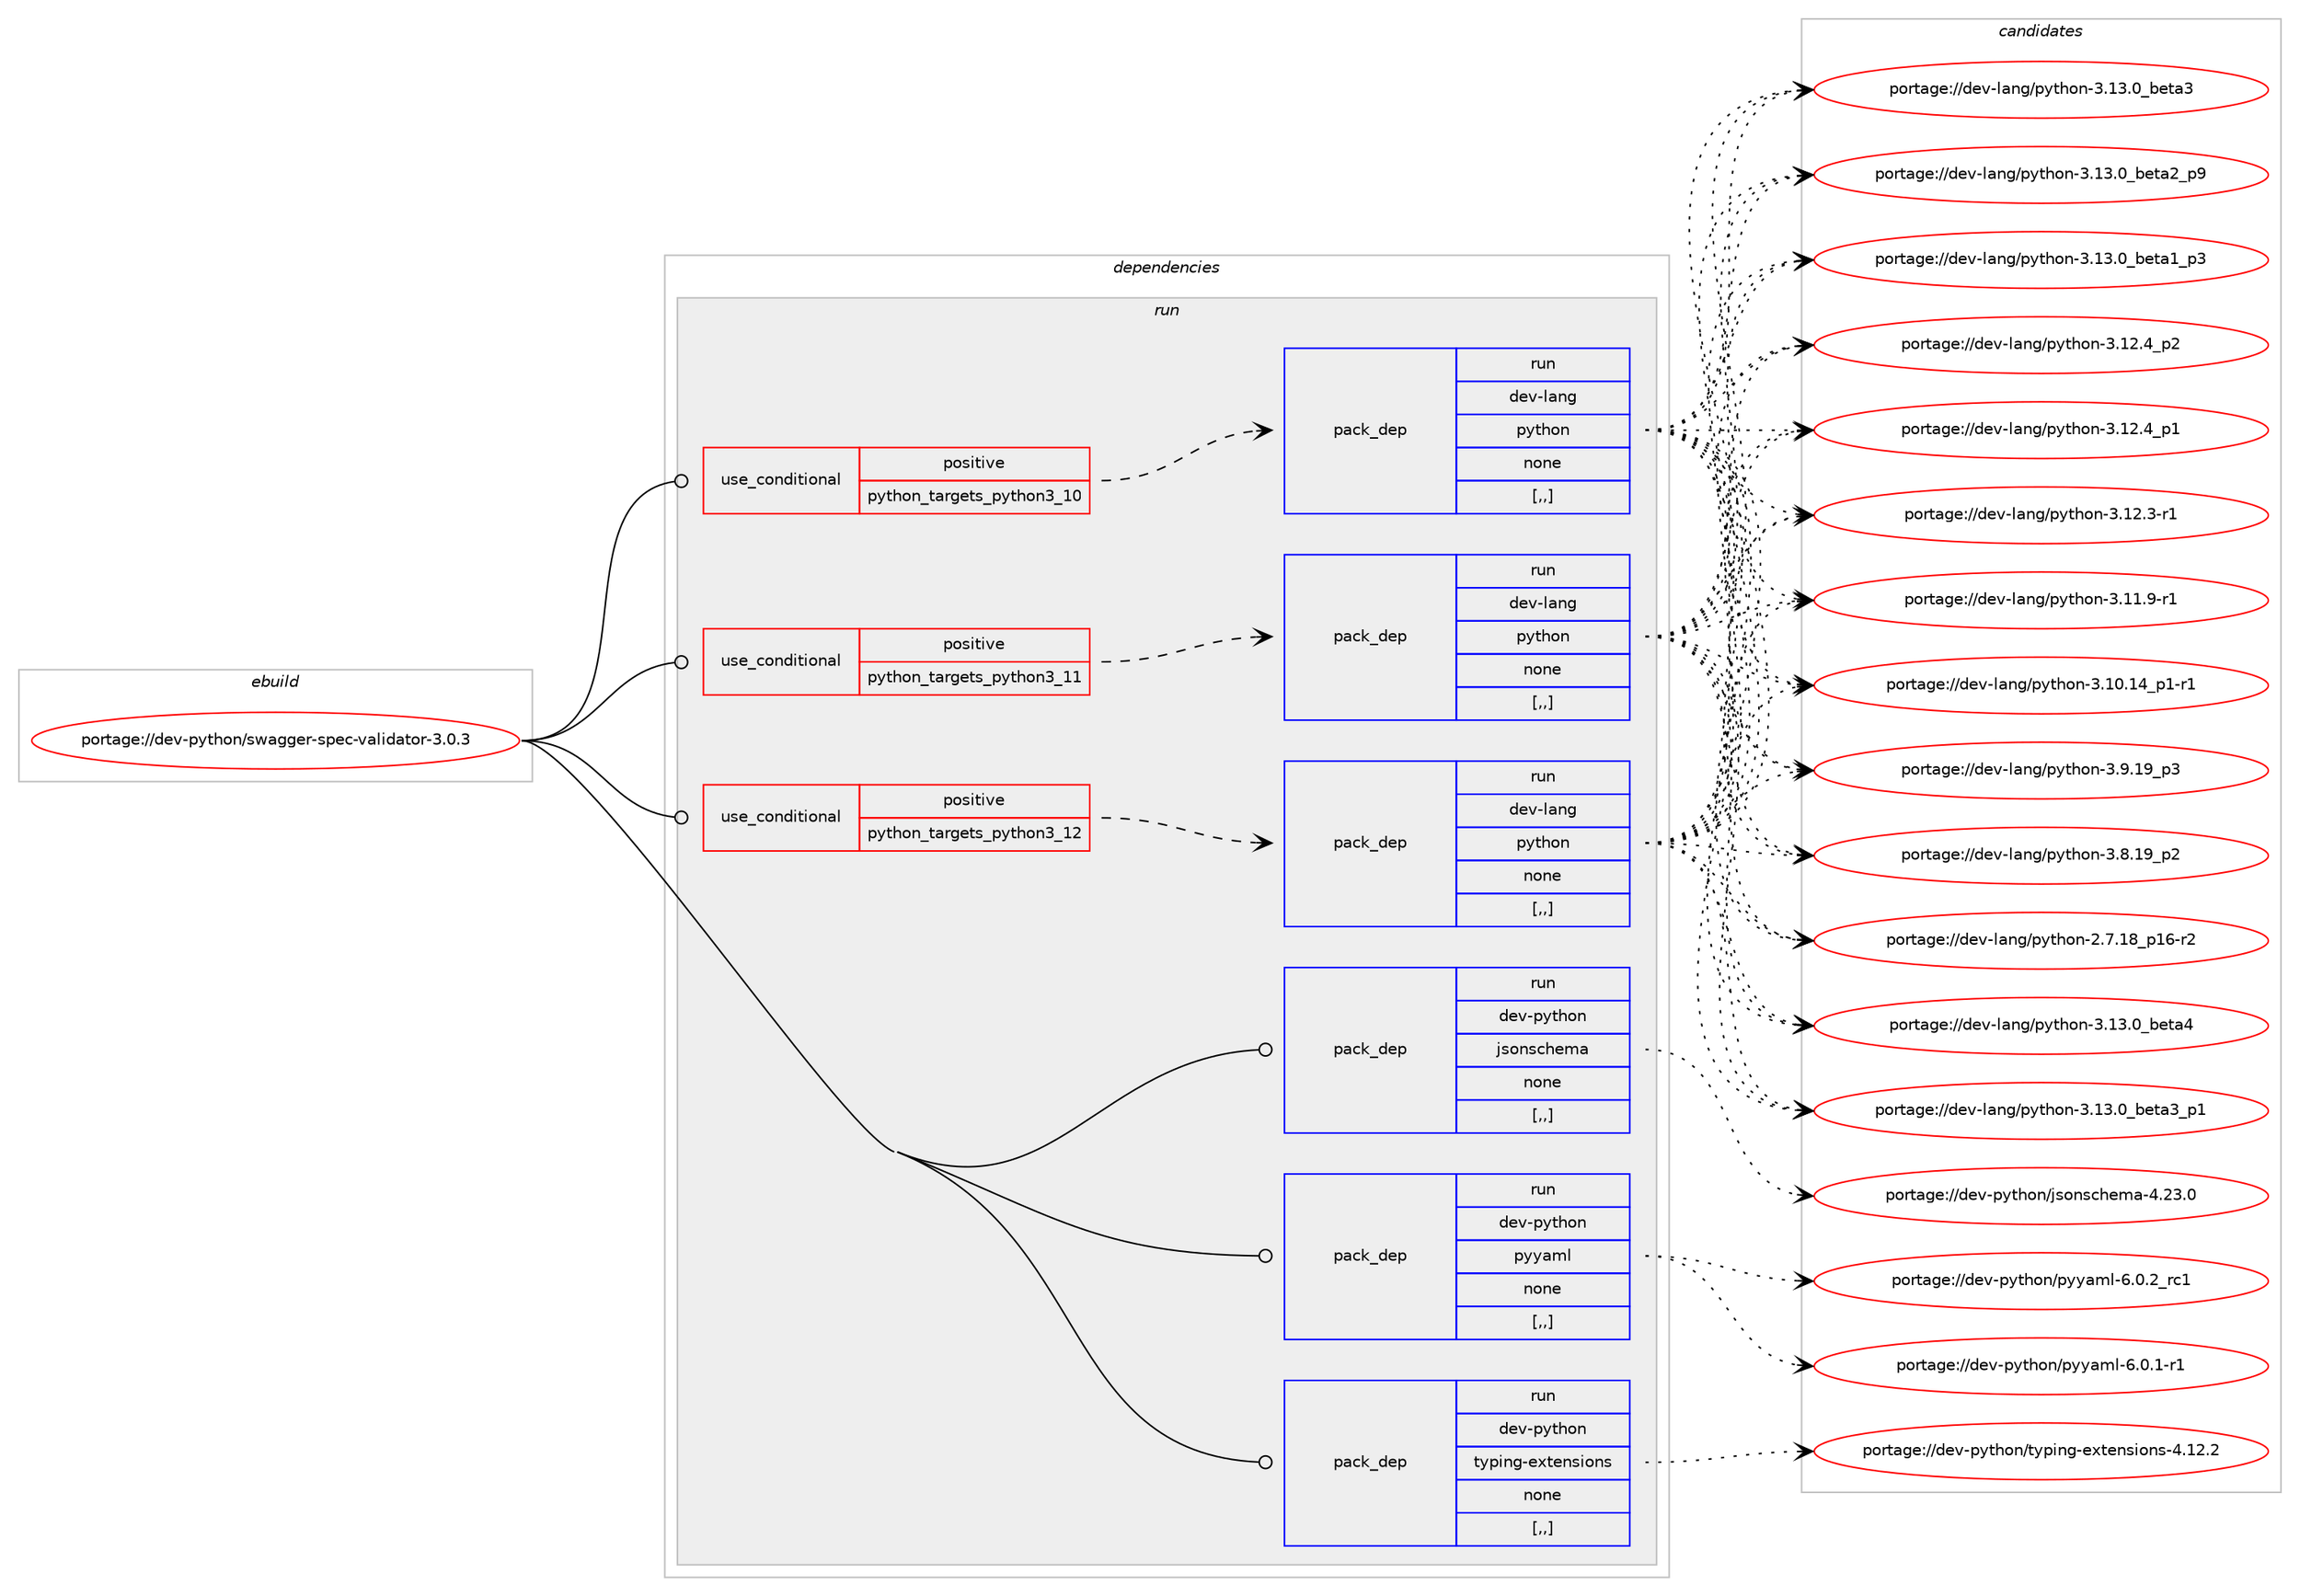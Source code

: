 digraph prolog {

# *************
# Graph options
# *************

newrank=true;
concentrate=true;
compound=true;
graph [rankdir=LR,fontname=Helvetica,fontsize=10,ranksep=1.5];#, ranksep=2.5, nodesep=0.2];
edge  [arrowhead=vee];
node  [fontname=Helvetica,fontsize=10];

# **********
# The ebuild
# **********

subgraph cluster_leftcol {
color=gray;
label=<<i>ebuild</i>>;
id [label="portage://dev-python/swagger-spec-validator-3.0.3", color=red, width=4, href="../dev-python/swagger-spec-validator-3.0.3.svg"];
}

# ****************
# The dependencies
# ****************

subgraph cluster_midcol {
color=gray;
label=<<i>dependencies</i>>;
subgraph cluster_compile {
fillcolor="#eeeeee";
style=filled;
label=<<i>compile</i>>;
}
subgraph cluster_compileandrun {
fillcolor="#eeeeee";
style=filled;
label=<<i>compile and run</i>>;
}
subgraph cluster_run {
fillcolor="#eeeeee";
style=filled;
label=<<i>run</i>>;
subgraph cond40308 {
dependency165356 [label=<<TABLE BORDER="0" CELLBORDER="1" CELLSPACING="0" CELLPADDING="4"><TR><TD ROWSPAN="3" CELLPADDING="10">use_conditional</TD></TR><TR><TD>positive</TD></TR><TR><TD>python_targets_python3_10</TD></TR></TABLE>>, shape=none, color=red];
subgraph pack123776 {
dependency165357 [label=<<TABLE BORDER="0" CELLBORDER="1" CELLSPACING="0" CELLPADDING="4" WIDTH="220"><TR><TD ROWSPAN="6" CELLPADDING="30">pack_dep</TD></TR><TR><TD WIDTH="110">run</TD></TR><TR><TD>dev-lang</TD></TR><TR><TD>python</TD></TR><TR><TD>none</TD></TR><TR><TD>[,,]</TD></TR></TABLE>>, shape=none, color=blue];
}
dependency165356:e -> dependency165357:w [weight=20,style="dashed",arrowhead="vee"];
}
id:e -> dependency165356:w [weight=20,style="solid",arrowhead="odot"];
subgraph cond40309 {
dependency165358 [label=<<TABLE BORDER="0" CELLBORDER="1" CELLSPACING="0" CELLPADDING="4"><TR><TD ROWSPAN="3" CELLPADDING="10">use_conditional</TD></TR><TR><TD>positive</TD></TR><TR><TD>python_targets_python3_11</TD></TR></TABLE>>, shape=none, color=red];
subgraph pack123777 {
dependency165359 [label=<<TABLE BORDER="0" CELLBORDER="1" CELLSPACING="0" CELLPADDING="4" WIDTH="220"><TR><TD ROWSPAN="6" CELLPADDING="30">pack_dep</TD></TR><TR><TD WIDTH="110">run</TD></TR><TR><TD>dev-lang</TD></TR><TR><TD>python</TD></TR><TR><TD>none</TD></TR><TR><TD>[,,]</TD></TR></TABLE>>, shape=none, color=blue];
}
dependency165358:e -> dependency165359:w [weight=20,style="dashed",arrowhead="vee"];
}
id:e -> dependency165358:w [weight=20,style="solid",arrowhead="odot"];
subgraph cond40310 {
dependency165360 [label=<<TABLE BORDER="0" CELLBORDER="1" CELLSPACING="0" CELLPADDING="4"><TR><TD ROWSPAN="3" CELLPADDING="10">use_conditional</TD></TR><TR><TD>positive</TD></TR><TR><TD>python_targets_python3_12</TD></TR></TABLE>>, shape=none, color=red];
subgraph pack123778 {
dependency165361 [label=<<TABLE BORDER="0" CELLBORDER="1" CELLSPACING="0" CELLPADDING="4" WIDTH="220"><TR><TD ROWSPAN="6" CELLPADDING="30">pack_dep</TD></TR><TR><TD WIDTH="110">run</TD></TR><TR><TD>dev-lang</TD></TR><TR><TD>python</TD></TR><TR><TD>none</TD></TR><TR><TD>[,,]</TD></TR></TABLE>>, shape=none, color=blue];
}
dependency165360:e -> dependency165361:w [weight=20,style="dashed",arrowhead="vee"];
}
id:e -> dependency165360:w [weight=20,style="solid",arrowhead="odot"];
subgraph pack123779 {
dependency165362 [label=<<TABLE BORDER="0" CELLBORDER="1" CELLSPACING="0" CELLPADDING="4" WIDTH="220"><TR><TD ROWSPAN="6" CELLPADDING="30">pack_dep</TD></TR><TR><TD WIDTH="110">run</TD></TR><TR><TD>dev-python</TD></TR><TR><TD>jsonschema</TD></TR><TR><TD>none</TD></TR><TR><TD>[,,]</TD></TR></TABLE>>, shape=none, color=blue];
}
id:e -> dependency165362:w [weight=20,style="solid",arrowhead="odot"];
subgraph pack123780 {
dependency165363 [label=<<TABLE BORDER="0" CELLBORDER="1" CELLSPACING="0" CELLPADDING="4" WIDTH="220"><TR><TD ROWSPAN="6" CELLPADDING="30">pack_dep</TD></TR><TR><TD WIDTH="110">run</TD></TR><TR><TD>dev-python</TD></TR><TR><TD>pyyaml</TD></TR><TR><TD>none</TD></TR><TR><TD>[,,]</TD></TR></TABLE>>, shape=none, color=blue];
}
id:e -> dependency165363:w [weight=20,style="solid",arrowhead="odot"];
subgraph pack123781 {
dependency165364 [label=<<TABLE BORDER="0" CELLBORDER="1" CELLSPACING="0" CELLPADDING="4" WIDTH="220"><TR><TD ROWSPAN="6" CELLPADDING="30">pack_dep</TD></TR><TR><TD WIDTH="110">run</TD></TR><TR><TD>dev-python</TD></TR><TR><TD>typing-extensions</TD></TR><TR><TD>none</TD></TR><TR><TD>[,,]</TD></TR></TABLE>>, shape=none, color=blue];
}
id:e -> dependency165364:w [weight=20,style="solid",arrowhead="odot"];
}
}

# **************
# The candidates
# **************

subgraph cluster_choices {
rank=same;
color=gray;
label=<<i>candidates</i>>;

subgraph choice123776 {
color=black;
nodesep=1;
choice1001011184510897110103471121211161041111104551464951464895981011169752 [label="portage://dev-lang/python-3.13.0_beta4", color=red, width=4,href="../dev-lang/python-3.13.0_beta4.svg"];
choice10010111845108971101034711212111610411111045514649514648959810111697519511249 [label="portage://dev-lang/python-3.13.0_beta3_p1", color=red, width=4,href="../dev-lang/python-3.13.0_beta3_p1.svg"];
choice1001011184510897110103471121211161041111104551464951464895981011169751 [label="portage://dev-lang/python-3.13.0_beta3", color=red, width=4,href="../dev-lang/python-3.13.0_beta3.svg"];
choice10010111845108971101034711212111610411111045514649514648959810111697509511257 [label="portage://dev-lang/python-3.13.0_beta2_p9", color=red, width=4,href="../dev-lang/python-3.13.0_beta2_p9.svg"];
choice10010111845108971101034711212111610411111045514649514648959810111697499511251 [label="portage://dev-lang/python-3.13.0_beta1_p3", color=red, width=4,href="../dev-lang/python-3.13.0_beta1_p3.svg"];
choice100101118451089711010347112121116104111110455146495046529511250 [label="portage://dev-lang/python-3.12.4_p2", color=red, width=4,href="../dev-lang/python-3.12.4_p2.svg"];
choice100101118451089711010347112121116104111110455146495046529511249 [label="portage://dev-lang/python-3.12.4_p1", color=red, width=4,href="../dev-lang/python-3.12.4_p1.svg"];
choice100101118451089711010347112121116104111110455146495046514511449 [label="portage://dev-lang/python-3.12.3-r1", color=red, width=4,href="../dev-lang/python-3.12.3-r1.svg"];
choice100101118451089711010347112121116104111110455146494946574511449 [label="portage://dev-lang/python-3.11.9-r1", color=red, width=4,href="../dev-lang/python-3.11.9-r1.svg"];
choice100101118451089711010347112121116104111110455146494846495295112494511449 [label="portage://dev-lang/python-3.10.14_p1-r1", color=red, width=4,href="../dev-lang/python-3.10.14_p1-r1.svg"];
choice100101118451089711010347112121116104111110455146574649579511251 [label="portage://dev-lang/python-3.9.19_p3", color=red, width=4,href="../dev-lang/python-3.9.19_p3.svg"];
choice100101118451089711010347112121116104111110455146564649579511250 [label="portage://dev-lang/python-3.8.19_p2", color=red, width=4,href="../dev-lang/python-3.8.19_p2.svg"];
choice100101118451089711010347112121116104111110455046554649569511249544511450 [label="portage://dev-lang/python-2.7.18_p16-r2", color=red, width=4,href="../dev-lang/python-2.7.18_p16-r2.svg"];
dependency165357:e -> choice1001011184510897110103471121211161041111104551464951464895981011169752:w [style=dotted,weight="100"];
dependency165357:e -> choice10010111845108971101034711212111610411111045514649514648959810111697519511249:w [style=dotted,weight="100"];
dependency165357:e -> choice1001011184510897110103471121211161041111104551464951464895981011169751:w [style=dotted,weight="100"];
dependency165357:e -> choice10010111845108971101034711212111610411111045514649514648959810111697509511257:w [style=dotted,weight="100"];
dependency165357:e -> choice10010111845108971101034711212111610411111045514649514648959810111697499511251:w [style=dotted,weight="100"];
dependency165357:e -> choice100101118451089711010347112121116104111110455146495046529511250:w [style=dotted,weight="100"];
dependency165357:e -> choice100101118451089711010347112121116104111110455146495046529511249:w [style=dotted,weight="100"];
dependency165357:e -> choice100101118451089711010347112121116104111110455146495046514511449:w [style=dotted,weight="100"];
dependency165357:e -> choice100101118451089711010347112121116104111110455146494946574511449:w [style=dotted,weight="100"];
dependency165357:e -> choice100101118451089711010347112121116104111110455146494846495295112494511449:w [style=dotted,weight="100"];
dependency165357:e -> choice100101118451089711010347112121116104111110455146574649579511251:w [style=dotted,weight="100"];
dependency165357:e -> choice100101118451089711010347112121116104111110455146564649579511250:w [style=dotted,weight="100"];
dependency165357:e -> choice100101118451089711010347112121116104111110455046554649569511249544511450:w [style=dotted,weight="100"];
}
subgraph choice123777 {
color=black;
nodesep=1;
choice1001011184510897110103471121211161041111104551464951464895981011169752 [label="portage://dev-lang/python-3.13.0_beta4", color=red, width=4,href="../dev-lang/python-3.13.0_beta4.svg"];
choice10010111845108971101034711212111610411111045514649514648959810111697519511249 [label="portage://dev-lang/python-3.13.0_beta3_p1", color=red, width=4,href="../dev-lang/python-3.13.0_beta3_p1.svg"];
choice1001011184510897110103471121211161041111104551464951464895981011169751 [label="portage://dev-lang/python-3.13.0_beta3", color=red, width=4,href="../dev-lang/python-3.13.0_beta3.svg"];
choice10010111845108971101034711212111610411111045514649514648959810111697509511257 [label="portage://dev-lang/python-3.13.0_beta2_p9", color=red, width=4,href="../dev-lang/python-3.13.0_beta2_p9.svg"];
choice10010111845108971101034711212111610411111045514649514648959810111697499511251 [label="portage://dev-lang/python-3.13.0_beta1_p3", color=red, width=4,href="../dev-lang/python-3.13.0_beta1_p3.svg"];
choice100101118451089711010347112121116104111110455146495046529511250 [label="portage://dev-lang/python-3.12.4_p2", color=red, width=4,href="../dev-lang/python-3.12.4_p2.svg"];
choice100101118451089711010347112121116104111110455146495046529511249 [label="portage://dev-lang/python-3.12.4_p1", color=red, width=4,href="../dev-lang/python-3.12.4_p1.svg"];
choice100101118451089711010347112121116104111110455146495046514511449 [label="portage://dev-lang/python-3.12.3-r1", color=red, width=4,href="../dev-lang/python-3.12.3-r1.svg"];
choice100101118451089711010347112121116104111110455146494946574511449 [label="portage://dev-lang/python-3.11.9-r1", color=red, width=4,href="../dev-lang/python-3.11.9-r1.svg"];
choice100101118451089711010347112121116104111110455146494846495295112494511449 [label="portage://dev-lang/python-3.10.14_p1-r1", color=red, width=4,href="../dev-lang/python-3.10.14_p1-r1.svg"];
choice100101118451089711010347112121116104111110455146574649579511251 [label="portage://dev-lang/python-3.9.19_p3", color=red, width=4,href="../dev-lang/python-3.9.19_p3.svg"];
choice100101118451089711010347112121116104111110455146564649579511250 [label="portage://dev-lang/python-3.8.19_p2", color=red, width=4,href="../dev-lang/python-3.8.19_p2.svg"];
choice100101118451089711010347112121116104111110455046554649569511249544511450 [label="portage://dev-lang/python-2.7.18_p16-r2", color=red, width=4,href="../dev-lang/python-2.7.18_p16-r2.svg"];
dependency165359:e -> choice1001011184510897110103471121211161041111104551464951464895981011169752:w [style=dotted,weight="100"];
dependency165359:e -> choice10010111845108971101034711212111610411111045514649514648959810111697519511249:w [style=dotted,weight="100"];
dependency165359:e -> choice1001011184510897110103471121211161041111104551464951464895981011169751:w [style=dotted,weight="100"];
dependency165359:e -> choice10010111845108971101034711212111610411111045514649514648959810111697509511257:w [style=dotted,weight="100"];
dependency165359:e -> choice10010111845108971101034711212111610411111045514649514648959810111697499511251:w [style=dotted,weight="100"];
dependency165359:e -> choice100101118451089711010347112121116104111110455146495046529511250:w [style=dotted,weight="100"];
dependency165359:e -> choice100101118451089711010347112121116104111110455146495046529511249:w [style=dotted,weight="100"];
dependency165359:e -> choice100101118451089711010347112121116104111110455146495046514511449:w [style=dotted,weight="100"];
dependency165359:e -> choice100101118451089711010347112121116104111110455146494946574511449:w [style=dotted,weight="100"];
dependency165359:e -> choice100101118451089711010347112121116104111110455146494846495295112494511449:w [style=dotted,weight="100"];
dependency165359:e -> choice100101118451089711010347112121116104111110455146574649579511251:w [style=dotted,weight="100"];
dependency165359:e -> choice100101118451089711010347112121116104111110455146564649579511250:w [style=dotted,weight="100"];
dependency165359:e -> choice100101118451089711010347112121116104111110455046554649569511249544511450:w [style=dotted,weight="100"];
}
subgraph choice123778 {
color=black;
nodesep=1;
choice1001011184510897110103471121211161041111104551464951464895981011169752 [label="portage://dev-lang/python-3.13.0_beta4", color=red, width=4,href="../dev-lang/python-3.13.0_beta4.svg"];
choice10010111845108971101034711212111610411111045514649514648959810111697519511249 [label="portage://dev-lang/python-3.13.0_beta3_p1", color=red, width=4,href="../dev-lang/python-3.13.0_beta3_p1.svg"];
choice1001011184510897110103471121211161041111104551464951464895981011169751 [label="portage://dev-lang/python-3.13.0_beta3", color=red, width=4,href="../dev-lang/python-3.13.0_beta3.svg"];
choice10010111845108971101034711212111610411111045514649514648959810111697509511257 [label="portage://dev-lang/python-3.13.0_beta2_p9", color=red, width=4,href="../dev-lang/python-3.13.0_beta2_p9.svg"];
choice10010111845108971101034711212111610411111045514649514648959810111697499511251 [label="portage://dev-lang/python-3.13.0_beta1_p3", color=red, width=4,href="../dev-lang/python-3.13.0_beta1_p3.svg"];
choice100101118451089711010347112121116104111110455146495046529511250 [label="portage://dev-lang/python-3.12.4_p2", color=red, width=4,href="../dev-lang/python-3.12.4_p2.svg"];
choice100101118451089711010347112121116104111110455146495046529511249 [label="portage://dev-lang/python-3.12.4_p1", color=red, width=4,href="../dev-lang/python-3.12.4_p1.svg"];
choice100101118451089711010347112121116104111110455146495046514511449 [label="portage://dev-lang/python-3.12.3-r1", color=red, width=4,href="../dev-lang/python-3.12.3-r1.svg"];
choice100101118451089711010347112121116104111110455146494946574511449 [label="portage://dev-lang/python-3.11.9-r1", color=red, width=4,href="../dev-lang/python-3.11.9-r1.svg"];
choice100101118451089711010347112121116104111110455146494846495295112494511449 [label="portage://dev-lang/python-3.10.14_p1-r1", color=red, width=4,href="../dev-lang/python-3.10.14_p1-r1.svg"];
choice100101118451089711010347112121116104111110455146574649579511251 [label="portage://dev-lang/python-3.9.19_p3", color=red, width=4,href="../dev-lang/python-3.9.19_p3.svg"];
choice100101118451089711010347112121116104111110455146564649579511250 [label="portage://dev-lang/python-3.8.19_p2", color=red, width=4,href="../dev-lang/python-3.8.19_p2.svg"];
choice100101118451089711010347112121116104111110455046554649569511249544511450 [label="portage://dev-lang/python-2.7.18_p16-r2", color=red, width=4,href="../dev-lang/python-2.7.18_p16-r2.svg"];
dependency165361:e -> choice1001011184510897110103471121211161041111104551464951464895981011169752:w [style=dotted,weight="100"];
dependency165361:e -> choice10010111845108971101034711212111610411111045514649514648959810111697519511249:w [style=dotted,weight="100"];
dependency165361:e -> choice1001011184510897110103471121211161041111104551464951464895981011169751:w [style=dotted,weight="100"];
dependency165361:e -> choice10010111845108971101034711212111610411111045514649514648959810111697509511257:w [style=dotted,weight="100"];
dependency165361:e -> choice10010111845108971101034711212111610411111045514649514648959810111697499511251:w [style=dotted,weight="100"];
dependency165361:e -> choice100101118451089711010347112121116104111110455146495046529511250:w [style=dotted,weight="100"];
dependency165361:e -> choice100101118451089711010347112121116104111110455146495046529511249:w [style=dotted,weight="100"];
dependency165361:e -> choice100101118451089711010347112121116104111110455146495046514511449:w [style=dotted,weight="100"];
dependency165361:e -> choice100101118451089711010347112121116104111110455146494946574511449:w [style=dotted,weight="100"];
dependency165361:e -> choice100101118451089711010347112121116104111110455146494846495295112494511449:w [style=dotted,weight="100"];
dependency165361:e -> choice100101118451089711010347112121116104111110455146574649579511251:w [style=dotted,weight="100"];
dependency165361:e -> choice100101118451089711010347112121116104111110455146564649579511250:w [style=dotted,weight="100"];
dependency165361:e -> choice100101118451089711010347112121116104111110455046554649569511249544511450:w [style=dotted,weight="100"];
}
subgraph choice123779 {
color=black;
nodesep=1;
choice1001011184511212111610411111047106115111110115991041011099745524650514648 [label="portage://dev-python/jsonschema-4.23.0", color=red, width=4,href="../dev-python/jsonschema-4.23.0.svg"];
dependency165362:e -> choice1001011184511212111610411111047106115111110115991041011099745524650514648:w [style=dotted,weight="100"];
}
subgraph choice123780 {
color=black;
nodesep=1;
choice100101118451121211161041111104711212112197109108455446484650951149949 [label="portage://dev-python/pyyaml-6.0.2_rc1", color=red, width=4,href="../dev-python/pyyaml-6.0.2_rc1.svg"];
choice1001011184511212111610411111047112121121971091084554464846494511449 [label="portage://dev-python/pyyaml-6.0.1-r1", color=red, width=4,href="../dev-python/pyyaml-6.0.1-r1.svg"];
dependency165363:e -> choice100101118451121211161041111104711212112197109108455446484650951149949:w [style=dotted,weight="100"];
dependency165363:e -> choice1001011184511212111610411111047112121121971091084554464846494511449:w [style=dotted,weight="100"];
}
subgraph choice123781 {
color=black;
nodesep=1;
choice10010111845112121116104111110471161211121051101034510112011610111011510511111011545524649504650 [label="portage://dev-python/typing-extensions-4.12.2", color=red, width=4,href="../dev-python/typing-extensions-4.12.2.svg"];
dependency165364:e -> choice10010111845112121116104111110471161211121051101034510112011610111011510511111011545524649504650:w [style=dotted,weight="100"];
}
}

}
